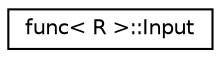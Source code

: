 digraph "Graphical Class Hierarchy"
{
  edge [fontname="Helvetica",fontsize="10",labelfontname="Helvetica",labelfontsize="10"];
  node [fontname="Helvetica",fontsize="10",shape=record];
  rankdir="LR";
  Node0 [label="func\< R \>::Input",height=0.2,width=0.4,color="black", fillcolor="white", style="filled",URL="$structfunc_1_1_input.html"];
}
